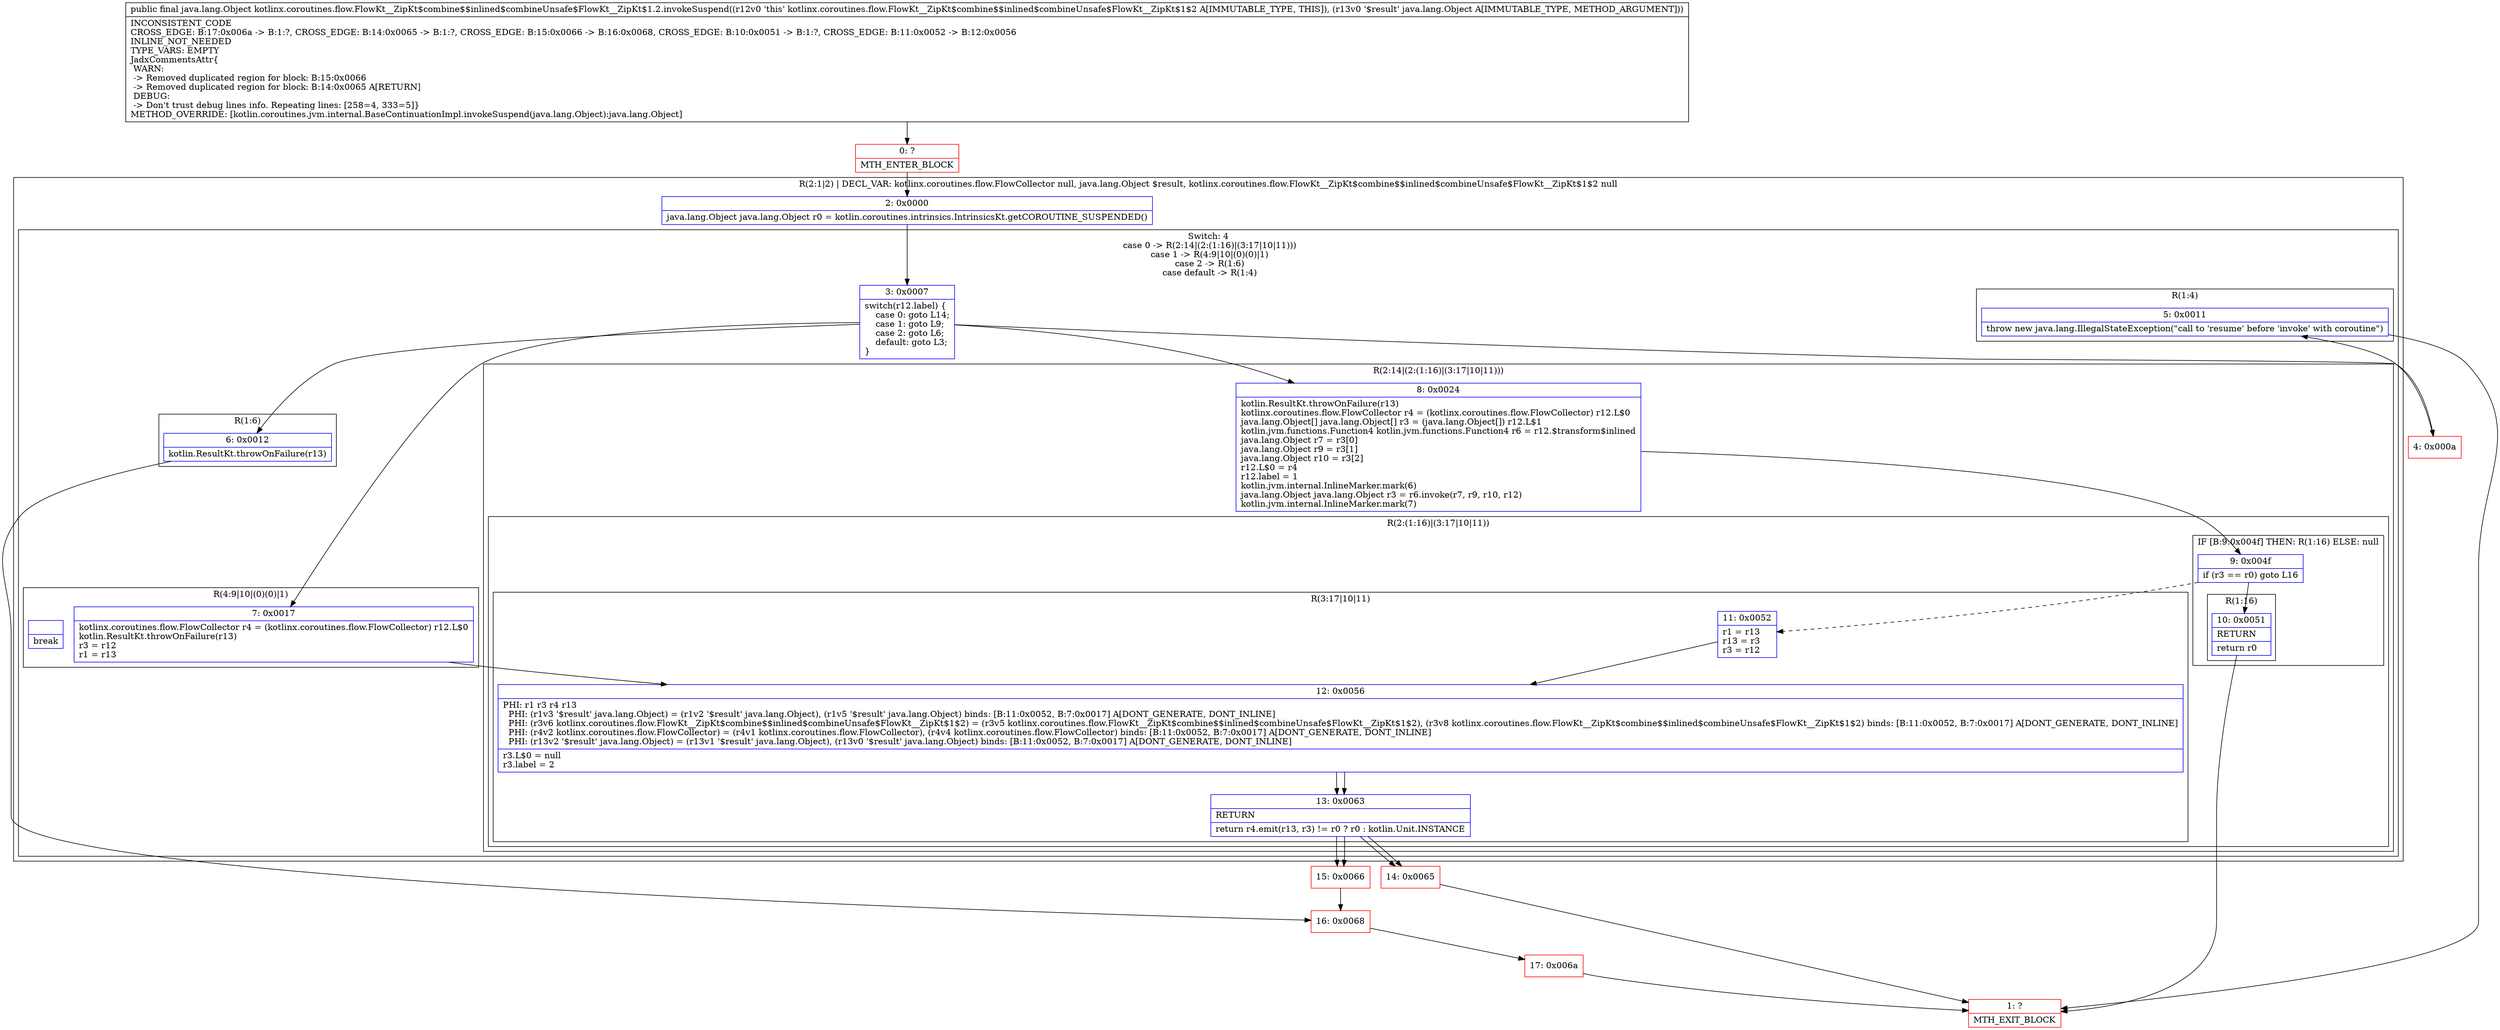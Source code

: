 digraph "CFG forkotlinx.coroutines.flow.FlowKt__ZipKt$combine$$inlined$combineUnsafe$FlowKt__ZipKt$1.2.invokeSuspend(Ljava\/lang\/Object;)Ljava\/lang\/Object;" {
subgraph cluster_Region_1269516737 {
label = "R(2:1|2) | DECL_VAR: kotlinx.coroutines.flow.FlowCollector null, java.lang.Object $result, kotlinx.coroutines.flow.FlowKt__ZipKt$combine$$inlined$combineUnsafe$FlowKt__ZipKt$1$2 null\l";
node [shape=record,color=blue];
Node_2 [shape=record,label="{2\:\ 0x0000|java.lang.Object java.lang.Object r0 = kotlin.coroutines.intrinsics.IntrinsicsKt.getCOROUTINE_SUSPENDED()\l}"];
subgraph cluster_SwitchRegion_220406537 {
label = "Switch: 4
 case 0 -> R(2:14|(2:(1:16)|(3:17|10|11)))
 case 1 -> R(4:9|10|(0)(0)|1)
 case 2 -> R(1:6)
 case default -> R(1:4)";
node [shape=record,color=blue];
Node_3 [shape=record,label="{3\:\ 0x0007|switch(r12.label) \{\l    case 0: goto L14;\l    case 1: goto L9;\l    case 2: goto L6;\l    default: goto L3;\l\}\l}"];
subgraph cluster_Region_1847819275 {
label = "R(2:14|(2:(1:16)|(3:17|10|11)))";
node [shape=record,color=blue];
Node_8 [shape=record,label="{8\:\ 0x0024|kotlin.ResultKt.throwOnFailure(r13)\lkotlinx.coroutines.flow.FlowCollector r4 = (kotlinx.coroutines.flow.FlowCollector) r12.L$0\ljava.lang.Object[] java.lang.Object[] r3 = (java.lang.Object[]) r12.L$1\lkotlin.jvm.functions.Function4 kotlin.jvm.functions.Function4 r6 = r12.$transform$inlined\ljava.lang.Object r7 = r3[0]\ljava.lang.Object r9 = r3[1]\ljava.lang.Object r10 = r3[2]\lr12.L$0 = r4\lr12.label = 1\lkotlin.jvm.internal.InlineMarker.mark(6)\ljava.lang.Object java.lang.Object r3 = r6.invoke(r7, r9, r10, r12)\lkotlin.jvm.internal.InlineMarker.mark(7)\l}"];
subgraph cluster_Region_860015157 {
label = "R(2:(1:16)|(3:17|10|11))";
node [shape=record,color=blue];
subgraph cluster_IfRegion_1140711751 {
label = "IF [B:9:0x004f] THEN: R(1:16) ELSE: null";
node [shape=record,color=blue];
Node_9 [shape=record,label="{9\:\ 0x004f|if (r3 == r0) goto L16\l}"];
subgraph cluster_Region_1688037973 {
label = "R(1:16)";
node [shape=record,color=blue];
Node_10 [shape=record,label="{10\:\ 0x0051|RETURN\l|return r0\l}"];
}
}
subgraph cluster_Region_1401746475 {
label = "R(3:17|10|11)";
node [shape=record,color=blue];
Node_11 [shape=record,label="{11\:\ 0x0052|r1 = r13\lr13 = r3\lr3 = r12\l}"];
Node_12 [shape=record,label="{12\:\ 0x0056|PHI: r1 r3 r4 r13 \l  PHI: (r1v3 '$result' java.lang.Object) = (r1v2 '$result' java.lang.Object), (r1v5 '$result' java.lang.Object) binds: [B:11:0x0052, B:7:0x0017] A[DONT_GENERATE, DONT_INLINE]\l  PHI: (r3v6 kotlinx.coroutines.flow.FlowKt__ZipKt$combine$$inlined$combineUnsafe$FlowKt__ZipKt$1$2) = (r3v5 kotlinx.coroutines.flow.FlowKt__ZipKt$combine$$inlined$combineUnsafe$FlowKt__ZipKt$1$2), (r3v8 kotlinx.coroutines.flow.FlowKt__ZipKt$combine$$inlined$combineUnsafe$FlowKt__ZipKt$1$2) binds: [B:11:0x0052, B:7:0x0017] A[DONT_GENERATE, DONT_INLINE]\l  PHI: (r4v2 kotlinx.coroutines.flow.FlowCollector) = (r4v1 kotlinx.coroutines.flow.FlowCollector), (r4v4 kotlinx.coroutines.flow.FlowCollector) binds: [B:11:0x0052, B:7:0x0017] A[DONT_GENERATE, DONT_INLINE]\l  PHI: (r13v2 '$result' java.lang.Object) = (r13v1 '$result' java.lang.Object), (r13v0 '$result' java.lang.Object) binds: [B:11:0x0052, B:7:0x0017] A[DONT_GENERATE, DONT_INLINE]\l|r3.L$0 = null\lr3.label = 2\l}"];
Node_13 [shape=record,label="{13\:\ 0x0063|RETURN\l|return r4.emit(r13, r3) != r0 ? r0 : kotlin.Unit.INSTANCE\l}"];
}
}
}
subgraph cluster_Region_1642298456 {
label = "R(4:9|10|(0)(0)|1)";
node [shape=record,color=blue];
Node_7 [shape=record,label="{7\:\ 0x0017|kotlinx.coroutines.flow.FlowCollector r4 = (kotlinx.coroutines.flow.FlowCollector) r12.L$0\lkotlin.ResultKt.throwOnFailure(r13)\lr3 = r12\lr1 = r13\l}"];
Node_12 [shape=record,label="{12\:\ 0x0056|PHI: r1 r3 r4 r13 \l  PHI: (r1v3 '$result' java.lang.Object) = (r1v2 '$result' java.lang.Object), (r1v5 '$result' java.lang.Object) binds: [B:11:0x0052, B:7:0x0017] A[DONT_GENERATE, DONT_INLINE]\l  PHI: (r3v6 kotlinx.coroutines.flow.FlowKt__ZipKt$combine$$inlined$combineUnsafe$FlowKt__ZipKt$1$2) = (r3v5 kotlinx.coroutines.flow.FlowKt__ZipKt$combine$$inlined$combineUnsafe$FlowKt__ZipKt$1$2), (r3v8 kotlinx.coroutines.flow.FlowKt__ZipKt$combine$$inlined$combineUnsafe$FlowKt__ZipKt$1$2) binds: [B:11:0x0052, B:7:0x0017] A[DONT_GENERATE, DONT_INLINE]\l  PHI: (r4v2 kotlinx.coroutines.flow.FlowCollector) = (r4v1 kotlinx.coroutines.flow.FlowCollector), (r4v4 kotlinx.coroutines.flow.FlowCollector) binds: [B:11:0x0052, B:7:0x0017] A[DONT_GENERATE, DONT_INLINE]\l  PHI: (r13v2 '$result' java.lang.Object) = (r13v1 '$result' java.lang.Object), (r13v0 '$result' java.lang.Object) binds: [B:11:0x0052, B:7:0x0017] A[DONT_GENERATE, DONT_INLINE]\l|r3.L$0 = null\lr3.label = 2\l}"];
subgraph cluster_IfRegion_1115179738 {
label = "IF [B:13:0x0063] THEN: R(0) ELSE: R(0)";
node [shape=record,color=blue];
Node_13 [shape=record,label="{13\:\ 0x0063|RETURN\l|return r4.emit(r13, r3) != r0 ? r0 : kotlin.Unit.INSTANCE\l}"];
subgraph cluster_Region_520475367 {
label = "R(0)";
node [shape=record,color=blue];
}
subgraph cluster_Region_97240490 {
label = "R(0)";
node [shape=record,color=blue];
}
}
Node_InsnContainer_300189041 [shape=record,label="{|break\l}"];
}
subgraph cluster_Region_886236698 {
label = "R(1:6)";
node [shape=record,color=blue];
Node_6 [shape=record,label="{6\:\ 0x0012|kotlin.ResultKt.throwOnFailure(r13)\l}"];
}
subgraph cluster_Region_99715213 {
label = "R(1:4)";
node [shape=record,color=blue];
Node_5 [shape=record,label="{5\:\ 0x0011|throw new java.lang.IllegalStateException(\"call to 'resume' before 'invoke' with coroutine\")\l}"];
}
}
}
Node_0 [shape=record,color=red,label="{0\:\ ?|MTH_ENTER_BLOCK\l}"];
Node_4 [shape=record,color=red,label="{4\:\ 0x000a}"];
Node_1 [shape=record,color=red,label="{1\:\ ?|MTH_EXIT_BLOCK\l}"];
Node_16 [shape=record,color=red,label="{16\:\ 0x0068}"];
Node_17 [shape=record,color=red,label="{17\:\ 0x006a}"];
Node_14 [shape=record,color=red,label="{14\:\ 0x0065}"];
Node_15 [shape=record,color=red,label="{15\:\ 0x0066}"];
MethodNode[shape=record,label="{public final java.lang.Object kotlinx.coroutines.flow.FlowKt__ZipKt$combine$$inlined$combineUnsafe$FlowKt__ZipKt$1.2.invokeSuspend((r12v0 'this' kotlinx.coroutines.flow.FlowKt__ZipKt$combine$$inlined$combineUnsafe$FlowKt__ZipKt$1$2 A[IMMUTABLE_TYPE, THIS]), (r13v0 '$result' java.lang.Object A[IMMUTABLE_TYPE, METHOD_ARGUMENT]))  | INCONSISTENT_CODE\lCROSS_EDGE: B:17:0x006a \-\> B:1:?, CROSS_EDGE: B:14:0x0065 \-\> B:1:?, CROSS_EDGE: B:15:0x0066 \-\> B:16:0x0068, CROSS_EDGE: B:10:0x0051 \-\> B:1:?, CROSS_EDGE: B:11:0x0052 \-\> B:12:0x0056\lINLINE_NOT_NEEDED\lTYPE_VARS: EMPTY\lJadxCommentsAttr\{\l WARN: \l \-\> Removed duplicated region for block: B:15:0x0066 \l \-\> Removed duplicated region for block: B:14:0x0065 A[RETURN]\l DEBUG: \l \-\> Don't trust debug lines info. Repeating lines: [258=4, 333=5]\}\lMETHOD_OVERRIDE: [kotlin.coroutines.jvm.internal.BaseContinuationImpl.invokeSuspend(java.lang.Object):java.lang.Object]\l}"];
MethodNode -> Node_0;Node_2 -> Node_3;
Node_3 -> Node_4;
Node_3 -> Node_6;
Node_3 -> Node_7;
Node_3 -> Node_8;
Node_8 -> Node_9;
Node_9 -> Node_10;
Node_9 -> Node_11[style=dashed];
Node_10 -> Node_1;
Node_11 -> Node_12;
Node_12 -> Node_13;
Node_13 -> Node_14;
Node_13 -> Node_15;
Node_7 -> Node_12;
Node_12 -> Node_13;
Node_13 -> Node_14;
Node_13 -> Node_15;
Node_6 -> Node_16;
Node_5 -> Node_1;
Node_0 -> Node_2;
Node_4 -> Node_5;
Node_16 -> Node_17;
Node_17 -> Node_1;
Node_14 -> Node_1;
Node_15 -> Node_16;
}


